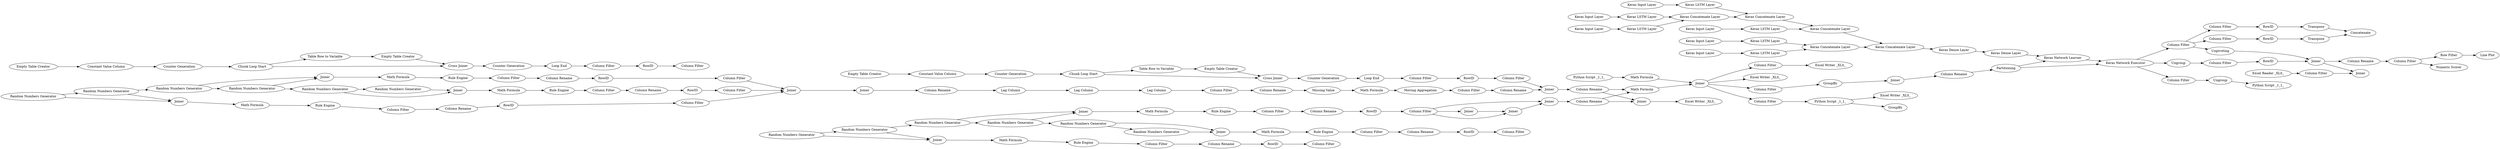 digraph {
	"7741207790293120471_44" [label="Keras Dense Layer"]
	"4584906551792141385_120" [label="Column Rename"]
	"6314976916393206635_119" [label="Column Rename"]
	"7741207790293120471_65" [label=Partitioning]
	"-1287902339726538514_22" [label=Joiner]
	"6314976916393206635_104" [label=Joiner]
	"7741207790293120471_166" [label="Python Script _1_1_"]
	"7741207790293120471_144" [label="Keras LSTM Layer"]
	"7741207790293120471_176" [label=Joiner]
	"6314976916393206635_107" [label="Column Filter"]
	"6314976916393206635_81" [label="Empty Table Creator"]
	"4584906551792141385_114" [label="Column Filter"]
	"-1287902339726538514_103" [label="Column Rename"]
	"7741207790293120471_158" [label=RowID]
	"4584906551792141385_90" [label="Column Filter"]
	"4584906551792141385_2" [label="Random Numbers Generator"]
	"7741207790293120471_29" [label="Keras Network Learner"]
	"-1287902339726538514_50" [label="Column Filter"]
	"1608046471561612473_124" [label="Math Formula"]
	"7741207790293120471_121" [label="Column Rename"]
	"4584906551792141385_129" [label=RowID]
	"4584906551792141385_122" [label="Random Numbers Generator"]
	"-1287902339726538514_43" [label="Math Formula"]
	"4584906551792141385_121" [label=RowID]
	"6314976916393206635_103" [label="Random Numbers Generator"]
	"7741207790293120471_138" [label="Keras LSTM Layer"]
	"7741207790293120471_153" [label="Column Filter"]
	"4584906551792141385_79" [label="Constant Value Column"]
	"7741207790293120471_169" [label=Joiner]
	"6314976916393206635_109" [label=RowID]
	"4584906551792141385_86" [label="Counter Generation"]
	"7741207790293120471_174" [label=Joiner]
	"6314976916393206635_85" [label="Counter Generation"]
	"7741207790293120471_137" [label="Keras Input Layer"]
	"6314976916393206635_6" [label="Column Filter"]
	"4584906551792141385_109" [label="Column Filter"]
	"1608046471561612473_123" [label="Python Script _1_1_"]
	"1608046471561612473_133" [label="Column Filter"]
	"7741207790293120471_147" [label="Keras Concatenate Layer"]
	"4584906551792141385_82" [label="Loop End"]
	"7741207790293120471_66" [label="Keras Network Executor"]
	"7741207790293120471_143" [label="Keras Input Layer"]
	"6314976916393206635_4" [label="Math Formula"]
	"4584906551792141385_118" [label="Rule Engine"]
	"7741207790293120471_157" [label=Transpose]
	"4584906551792141385_85" [label="Counter Generation"]
	"4584906551792141385_78" [label="Empty Table Creator"]
	"6314976916393206635_7" [label="Column Rename"]
	"7741207790293120471_159" [label=RowID]
	"4584906551792141385_125" [label="Math Formula"]
	"1608046471561612473_132" [label=GroupBy]
	"-1287902339726538514_37" [label="Lag Column"]
	"6314976916393206635_112" [label=Joiner]
	"6314976916393206635_105" [label="Math Formula"]
	"6314976916393206635_94" [label="Column Filter"]
	"7741207790293120471_150" [label="Column Filter"]
	"7741207790293120471_154" [label="Column Filter"]
	"6314976916393206635_101" [label="Column Filter"]
	"6314976916393206635_82" [label="Loop End"]
	"6314976916393206635_110" [label="Random Numbers Generator"]
	"4584906551792141385_81" [label="Empty Table Creator"]
	"7741207790293120471_145" [label="Keras Concatenate Layer"]
	"7741207790293120471_142" [label="Keras LSTM Layer"]
	"1608046471561612473_129" [label="Column Filter"]
	"7741207790293120471_28" [label="Keras LSTM Layer"]
	"7741207790293120471_173" [label=Unpivoting]
	"-1287902339726538514_40" [label="Column Filter"]
	"6314976916393206635_95" [label="Column Filter"]
	"4584906551792141385_87" [label=RowID]
	"4584906551792141385_130" [label="Random Numbers Generator"]
	"7741207790293120471_156" [label=Transpose]
	"7741207790293120471_155" [label="Column Filter"]
	"6314976916393206635_114" [label="Rule Engine"]
	"7741207790293120471_161" [label=Concatenate]
	"4584906551792141385_123" [label="Random Numbers Generator"]
	"7741207790293120471_182" [label="Column Rename"]
	"6314976916393206635_106" [label="Rule Engine"]
	"7741207790293120471_26" [label="Keras Input Layer"]
	"1608046471561612473_165" [label="Excel Writer _XLS_"]
	"1608046471561612473_168" [label="Excel Writer _XLS_"]
	"7741207790293120471_171" [label=Ungroup]
	"7741207790293120471_116" [label=Joiner]
	"4584906551792141385_116" [label=Joiner]
	"6314976916393206635_2" [label="Random Numbers Generator"]
	"4584906551792141385_3" [label=Joiner]
	"4584906551792141385_92" [label="Random Numbers Generator"]
	"7741207790293120471_146" [label="Keras Concatenate Layer"]
	"-1287902339726538514_23" [label=Joiner]
	"1608046471561612473_77" [label="Python Script _1_1_"]
	"4584906551792141385_83" [label="Table Row to Variable"]
	"6314976916393206635_115" [label="Column Filter"]
	"4584906551792141385_4" [label="Math Formula"]
	"7741207790293120471_179" [label="Excel Reader _XLS_"]
	"4584906551792141385_119" [label="Column Filter"]
	"4584906551792141385_127" [label="Column Filter"]
	"4584906551792141385_128" [label="Column Rename"]
	"7741207790293120471_181" [label="Column Filter"]
	"6314976916393206635_92" [label="Random Numbers Generator"]
	"7741207790293120471_184" [label="Line Plot"]
	"7741207790293120471_172" [label="Column Filter"]
	"7741207790293120471_36" [label="Keras Dense Layer"]
	"4584906551792141385_117" [label="Math Formula"]
	"6314976916393206635_87" [label=RowID]
	"7741207790293120471_151" [label=Ungroup]
	"4584906551792141385_124" [label=Joiner]
	"7741207790293120471_135" [label="Keras Input Layer"]
	"6314976916393206635_98" [label="Column Filter"]
	"7741207790293120471_185" [label="Row Filter"]
	"4584906551792141385_7" [label="Column Rename"]
	"6314976916393206635_90" [label="Column Filter"]
	"7741207790293120471_134" [label="Keras LSTM Layer"]
	"4584906551792141385_80" [label="Cross Joiner"]
	"7741207790293120471_175" [label=RowID]
	"6314976916393206635_79" [label="Constant Value Column"]
	"-1287902339726538514_44" [label="Moving Aggregation"]
	"7741207790293120471_178" [label=Joiner]
	"-1287902339726538514_39" [label="Lag Column"]
	"6314976916393206635_118" [label="Random Numbers Generator"]
	"4584906551792141385_5" [label="Rule Engine"]
	"7741207790293120471_183" [label="Numeric Scorer"]
	"7741207790293120471_115" [label=Joiner]
	"6314976916393206635_89" [label=RowID]
	"6314976916393206635_78" [label="Empty Table Creator"]
	"4584906551792141385_89" [label=RowID]
	"7741207790293120471_177" [label="Excel Writer _XLS_"]
	"7741207790293120471_141" [label="Keras Input Layer"]
	"6314976916393206635_83" [label="Table Row to Variable"]
	"4584906551792141385_126" [label="Rule Engine"]
	"6314976916393206635_86" [label="Counter Generation"]
	"1608046471561612473_128" [label=Joiner]
	"6314976916393206635_3" [label=Joiner]
	"7741207790293120471_42" [label="Keras Concatenate Layer"]
	"4584906551792141385_112" [label="Column Filter"]
	"7741207790293120471_148" [label="Keras Concatenate Layer"]
	"7741207790293120471_139" [label="Keras Input Layer"]
	"6314976916393206635_91" [label=Joiner]
	"7741207790293120471_140" [label="Keras LSTM Layer"]
	"6314976916393206635_111" [label="Random Numbers Generator"]
	"6314976916393206635_117" [label=RowID]
	"7741207790293120471_180" [label="Column Filter"]
	"1608046471561612473_167" [label="Excel Writer _XLS_"]
	"1608046471561612473_164" [label="Column Filter"]
	"7741207790293120471_136" [label="Column Rename"]
	"6314976916393206635_84" [label="Chunk Loop Start"]
	"7741207790293120471_119" [label="Column Rename"]
	"4584906551792141385_110" [label="Column Filter"]
	"-1287902339726538514_42" [label="Missing Value"]
	"-1287902339726538514_41" [label="Column Rename"]
	"-1287902339726538514_38" [label="Lag Column"]
	"6314976916393206635_5" [label="Rule Engine"]
	"4584906551792141385_84" [label="Chunk Loop Start"]
	"7741207790293120471_117" [label=Joiner]
	"4584906551792141385_115" [label="Random Numbers Generator"]
	"1608046471561612473_51" [label=GroupBy]
	"4584906551792141385_6" [label="Column Filter"]
	"6314976916393206635_116" [label="Column Rename"]
	"1608046471561612473_120" [label="Math Formula"]
	"6314976916393206635_108" [label="Column Rename"]
	"6314976916393206635_113" [label="Math Formula"]
	"6314976916393206635_80" [label="Cross Joiner"]
	"6314976916393206635_113" -> "6314976916393206635_114"
	"7741207790293120471_66" -> "7741207790293120471_153"
	"6314976916393206635_110" -> "6314976916393206635_103"
	"-1287902339726538514_37" -> "-1287902339726538514_38"
	"6314976916393206635_115" -> "6314976916393206635_116"
	"6314976916393206635_109" -> "6314976916393206635_98"
	"7741207790293120471_159" -> "7741207790293120471_156"
	"6314976916393206635_119" -> "6314976916393206635_91"
	"6314976916393206635_92" -> "6314976916393206635_3"
	"7741207790293120471_65" -> "7741207790293120471_66"
	"4584906551792141385_83" -> "4584906551792141385_81"
	"7741207790293120471_174" -> "7741207790293120471_182"
	"1608046471561612473_123" -> "1608046471561612473_124"
	"6314976916393206635_3" -> "6314976916393206635_4"
	"-1287902339726538514_44" -> "-1287902339726538514_50"
	"4584906551792141385_7" -> "4584906551792141385_89"
	"7741207790293120471_169" -> "7741207790293120471_136"
	"6314976916393206635_103" -> "6314976916393206635_104"
	"7741207790293120471_117" -> "7741207790293120471_119"
	"4584906551792141385_123" -> "4584906551792141385_124"
	"7741207790293120471_134" -> "7741207790293120471_42"
	"6314976916393206635_116" -> "6314976916393206635_117"
	"4584906551792141385_79" -> "4584906551792141385_86"
	"7741207790293120471_173" -> "7741207790293120471_174"
	"4584906551792141385_120" -> "4584906551792141385_121"
	"4584906551792141385_129" -> "4584906551792141385_112"
	"4584906551792141385_84" -> "4584906551792141385_80"
	"4584906551792141385_85" -> "4584906551792141385_82"
	"7741207790293120471_121" -> "1608046471561612473_120"
	"1608046471561612473_128" -> "1608046471561612473_133"
	"7741207790293120471_150" -> "7741207790293120471_151"
	"4584906551792141385_92" -> "4584906551792141385_2"
	"-1287902339726538514_22" -> "-1287902339726538514_23"
	"-1287902339726538514_40" -> "-1287902339726538514_41"
	"4584906551792141385_116" -> "4584906551792141385_117"
	"7741207790293120471_42" -> "7741207790293120471_147"
	"7741207790293120471_158" -> "7741207790293120471_157"
	"1608046471561612473_129" -> "1608046471561612473_77"
	"6314976916393206635_98" -> "-1287902339726538514_22"
	"7741207790293120471_153" -> "7741207790293120471_173"
	"7741207790293120471_151" -> "7741207790293120471_166"
	"1608046471561612473_77" -> "1608046471561612473_51"
	"7741207790293120471_146" -> "7741207790293120471_148"
	"4584906551792141385_119" -> "4584906551792141385_120"
	"4584906551792141385_125" -> "4584906551792141385_126"
	"7741207790293120471_153" -> "7741207790293120471_155"
	"7741207790293120471_115" -> "7741207790293120471_116"
	"6314976916393206635_86" -> "6314976916393206635_84"
	"6314976916393206635_118" -> "6314976916393206635_111"
	"7741207790293120471_148" -> "7741207790293120471_147"
	"6314976916393206635_91" -> "7741207790293120471_121"
	"7741207790293120471_182" -> "7741207790293120471_181"
	"1608046471561612473_128" -> "1608046471561612473_164"
	"4584906551792141385_4" -> "4584906551792141385_5"
	"7741207790293120471_145" -> "7741207790293120471_146"
	"7741207790293120471_156" -> "7741207790293120471_161"
	"4584906551792141385_82" -> "4584906551792141385_90"
	"4584906551792141385_84" -> "4584906551792141385_83"
	"-1287902339726538514_50" -> "6314976916393206635_119"
	"6314976916393206635_85" -> "6314976916393206635_82"
	"6314976916393206635_95" -> "-1287902339726538514_22"
	"4584906551792141385_115" -> "4584906551792141385_116"
	"7741207790293120471_174" -> "7741207790293120471_178"
	"7741207790293120471_65" -> "7741207790293120471_29"
	"4584906551792141385_5" -> "4584906551792141385_6"
	"-1287902339726538514_103" -> "-1287902339726538514_37"
	"6314976916393206635_106" -> "6314976916393206635_107"
	"7741207790293120471_185" -> "7741207790293120471_184"
	"7741207790293120471_66" -> "7741207790293120471_171"
	"1608046471561612473_128" -> "1608046471561612473_129"
	"7741207790293120471_137" -> "7741207790293120471_138"
	"7741207790293120471_136" -> "7741207790293120471_65"
	"4584906551792141385_127" -> "4584906551792141385_128"
	"4584906551792141385_90" -> "4584906551792141385_87"
	"1608046471561612473_120" -> "1608046471561612473_128"
	"7741207790293120471_119" -> "7741207790293120471_176"
	"7741207790293120471_176" -> "7741207790293120471_177"
	"7741207790293120471_172" -> "7741207790293120471_175"
	"4584906551792141385_130" -> "4584906551792141385_124"
	"6314976916393206635_2" -> "6314976916393206635_3"
	"6314976916393206635_105" -> "6314976916393206635_106"
	"7741207790293120471_143" -> "7741207790293120471_144"
	"6314976916393206635_89" -> "6314976916393206635_95"
	"6314976916393206635_90" -> "6314976916393206635_87"
	"7741207790293120471_141" -> "7741207790293120471_142"
	"7741207790293120471_44" -> "7741207790293120471_29"
	"6314976916393206635_94" -> "6314976916393206635_91"
	"4584906551792141385_6" -> "4584906551792141385_7"
	"7741207790293120471_181" -> "7741207790293120471_185"
	"7741207790293120471_179" -> "7741207790293120471_180"
	"6314976916393206635_4" -> "6314976916393206635_5"
	"6314976916393206635_84" -> "6314976916393206635_83"
	"7741207790293120471_66" -> "7741207790293120471_150"
	"6314976916393206635_92" -> "6314976916393206635_2"
	"6314976916393206635_78" -> "6314976916393206635_79"
	"6314976916393206635_107" -> "6314976916393206635_108"
	"7741207790293120471_175" -> "7741207790293120471_174"
	"4584906551792141385_126" -> "4584906551792141385_127"
	"4584906551792141385_124" -> "4584906551792141385_125"
	"4584906551792141385_86" -> "4584906551792141385_84"
	"6314976916393206635_83" -> "6314976916393206635_81"
	"4584906551792141385_121" -> "4584906551792141385_114"
	"7741207790293120471_181" -> "7741207790293120471_183"
	"7741207790293120471_142" -> "7741207790293120471_146"
	"6314976916393206635_82" -> "6314976916393206635_90"
	"7741207790293120471_36" -> "7741207790293120471_44"
	"-1287902339726538514_41" -> "-1287902339726538514_42"
	"-1287902339726538514_39" -> "-1287902339726538514_40"
	"6314976916393206635_84" -> "6314976916393206635_80"
	"4584906551792141385_80" -> "4584906551792141385_85"
	"7741207790293120471_26" -> "7741207790293120471_28"
	"4584906551792141385_87" -> "4584906551792141385_109"
	"7741207790293120471_139" -> "7741207790293120471_140"
	"6314976916393206635_6" -> "6314976916393206635_7"
	"4584906551792141385_81" -> "4584906551792141385_80"
	"6314976916393206635_108" -> "6314976916393206635_109"
	"-1287902339726538514_38" -> "-1287902339726538514_39"
	"4584906551792141385_2" -> "4584906551792141385_3"
	"6314976916393206635_117" -> "6314976916393206635_101"
	"7741207790293120471_28" -> "7741207790293120471_42"
	"6314976916393206635_81" -> "6314976916393206635_80"
	"7741207790293120471_29" -> "7741207790293120471_66"
	"7741207790293120471_180" -> "7741207790293120471_178"
	"6314976916393206635_112" -> "6314976916393206635_113"
	"1608046471561612473_164" -> "1608046471561612473_165"
	"4584906551792141385_130" -> "4584906551792141385_123"
	"-1287902339726538514_43" -> "-1287902339726538514_44"
	"7741207790293120471_157" -> "7741207790293120471_161"
	"7741207790293120471_144" -> "7741207790293120471_145"
	"4584906551792141385_2" -> "4584906551792141385_122"
	"6314976916393206635_7" -> "6314976916393206635_89"
	"4584906551792141385_114" -> "7741207790293120471_117"
	"-1287902339726538514_23" -> "-1287902339726538514_103"
	"7741207790293120471_119" -> "1608046471561612473_120"
	"6314976916393206635_104" -> "6314976916393206635_105"
	"4584906551792141385_3" -> "4584906551792141385_4"
	"4584906551792141385_114" -> "7741207790293120471_115"
	"1608046471561612473_124" -> "1608046471561612473_128"
	"7741207790293120471_116" -> "7741207790293120471_117"
	"7741207790293120471_153" -> "7741207790293120471_154"
	"7741207790293120471_140" -> "7741207790293120471_145"
	"6314976916393206635_114" -> "6314976916393206635_115"
	"7741207790293120471_155" -> "7741207790293120471_158"
	"6314976916393206635_5" -> "6314976916393206635_6"
	"1608046471561612473_128" -> "1608046471561612473_168"
	"6314976916393206635_118" -> "6314976916393206635_112"
	"6314976916393206635_110" -> "6314976916393206635_104"
	"6314976916393206635_79" -> "6314976916393206635_86"
	"1608046471561612473_77" -> "1608046471561612473_167"
	"6314976916393206635_87" -> "6314976916393206635_94"
	"1608046471561612473_132" -> "7741207790293120471_169"
	"6314976916393206635_2" -> "6314976916393206635_110"
	"7741207790293120471_154" -> "7741207790293120471_159"
	"4584906551792141385_118" -> "4584906551792141385_119"
	"1608046471561612473_133" -> "1608046471561612473_132"
	"4584906551792141385_78" -> "4584906551792141385_79"
	"7741207790293120471_121" -> "7741207790293120471_176"
	"6314976916393206635_80" -> "6314976916393206635_85"
	"6314976916393206635_111" -> "6314976916393206635_112"
	"7741207790293120471_171" -> "7741207790293120471_172"
	"7741207790293120471_138" -> "7741207790293120471_148"
	"6314976916393206635_103" -> "6314976916393206635_118"
	"4584906551792141385_117" -> "4584906551792141385_118"
	"4584906551792141385_122" -> "4584906551792141385_116"
	"4584906551792141385_92" -> "4584906551792141385_3"
	"4584906551792141385_89" -> "4584906551792141385_110"
	"6314976916393206635_101" -> "-1287902339726538514_22"
	"4584906551792141385_122" -> "4584906551792141385_115"
	"4584906551792141385_128" -> "4584906551792141385_129"
	"7741207790293120471_135" -> "7741207790293120471_134"
	"-1287902339726538514_42" -> "-1287902339726538514_43"
	"4584906551792141385_114" -> "7741207790293120471_116"
	"4584906551792141385_115" -> "4584906551792141385_130"
	"7741207790293120471_147" -> "7741207790293120471_36"
	rankdir=LR
}
